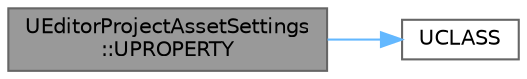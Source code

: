digraph "UEditorProjectAssetSettings::UPROPERTY"
{
 // INTERACTIVE_SVG=YES
 // LATEX_PDF_SIZE
  bgcolor="transparent";
  edge [fontname=Helvetica,fontsize=10,labelfontname=Helvetica,labelfontsize=10];
  node [fontname=Helvetica,fontsize=10,shape=box,height=0.2,width=0.4];
  rankdir="LR";
  Node1 [id="Node000001",label="UEditorProjectAssetSettings\l::UPROPERTY",height=0.2,width=0.4,color="gray40", fillcolor="grey60", style="filled", fontcolor="black",tooltip="When performing cleanup operations on redirectors (such as resaving their referencers),..."];
  Node1 -> Node2 [id="edge1_Node000001_Node000002",color="steelblue1",style="solid",tooltip=" "];
  Node2 [id="Node000002",label="UCLASS",height=0.2,width=0.4,color="grey40", fillcolor="white", style="filled",URL="$d5/d1a/EditorProjectSettings_8h.html#a848554c63fbf0bb261aa754d5e89b9ed",tooltip="UENUM to define the specific set of allowable unit types."];
}
